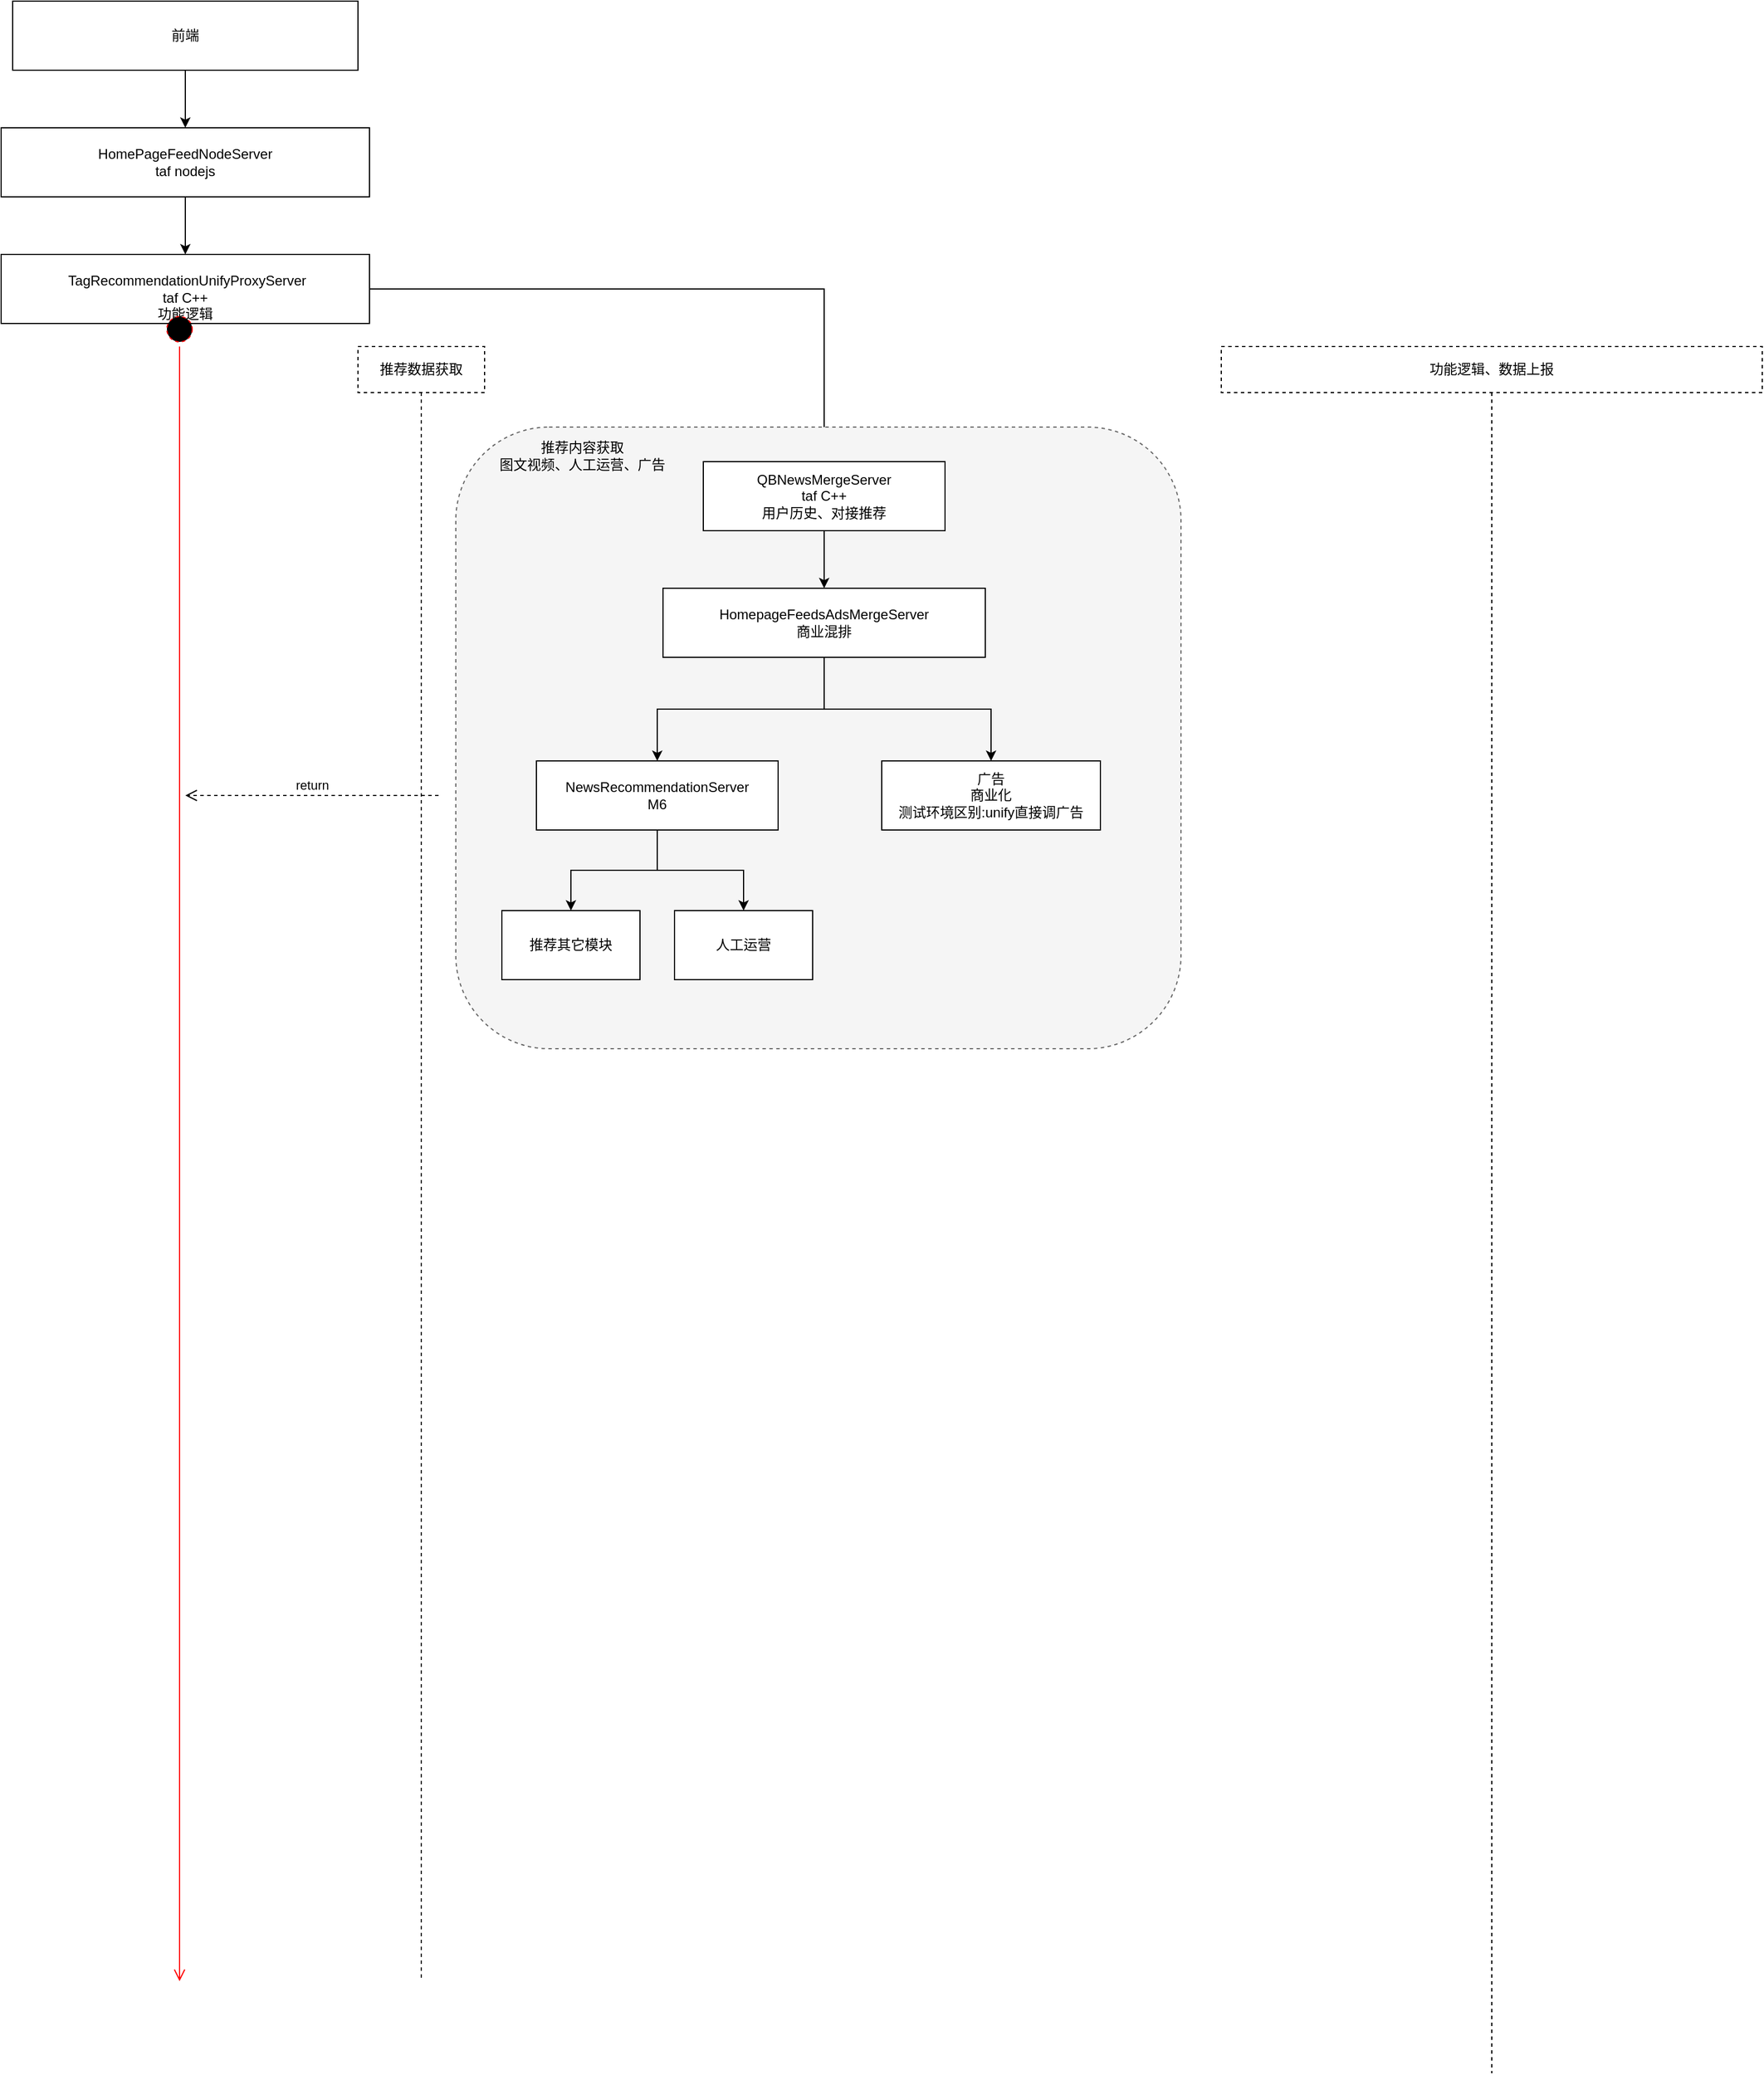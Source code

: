 <mxfile version="16.1.0" type="github">
  <diagram id="XZ3qL6EtdCwVyzF2ZRg6" name="Page-1">
    <mxGraphModel dx="2499" dy="821" grid="1" gridSize="10" guides="1" tooltips="1" connect="1" arrows="1" fold="1" page="1" pageScale="1" pageWidth="850" pageHeight="1100" math="0" shadow="0">
      <root>
        <mxCell id="0" />
        <mxCell id="1" parent="0" />
        <mxCell id="aNXheSGr7ayVwAfQVtg4-3" value="" style="edgeStyle=orthogonalEdgeStyle;rounded=0;orthogonalLoop=1;jettySize=auto;html=1;startArrow=none;exitX=0.5;exitY=1;exitDx=0;exitDy=0;" parent="1" source="aNXheSGr7ayVwAfQVtg4-1" target="aNXheSGr7ayVwAfQVtg4-2" edge="1">
          <mxGeometry relative="1" as="geometry">
            <mxPoint x="-390" y="90" as="sourcePoint" />
          </mxGeometry>
        </mxCell>
        <mxCell id="aNXheSGr7ayVwAfQVtg4-1" value="前端" style="rounded=0;whiteSpace=wrap;html=1;" parent="1" vertex="1">
          <mxGeometry x="-620" y="40" width="300" height="60" as="geometry" />
        </mxCell>
        <mxCell id="aNXheSGr7ayVwAfQVtg4-7" value="" style="edgeStyle=orthogonalEdgeStyle;rounded=0;orthogonalLoop=1;jettySize=auto;html=1;" parent="1" source="aNXheSGr7ayVwAfQVtg4-2" target="aNXheSGr7ayVwAfQVtg4-6" edge="1">
          <mxGeometry relative="1" as="geometry" />
        </mxCell>
        <mxCell id="aNXheSGr7ayVwAfQVtg4-2" value="HomePageFeedNodeServer&lt;br&gt;taf nodejs" style="rounded=0;whiteSpace=wrap;html=1;" parent="1" vertex="1">
          <mxGeometry x="-630" y="150" width="320" height="60" as="geometry" />
        </mxCell>
        <mxCell id="aNXheSGr7ayVwAfQVtg4-9" value="" style="edgeStyle=orthogonalEdgeStyle;rounded=0;orthogonalLoop=1;jettySize=auto;html=1;" parent="1" source="aNXheSGr7ayVwAfQVtg4-6" target="aNXheSGr7ayVwAfQVtg4-8" edge="1">
          <mxGeometry relative="1" as="geometry" />
        </mxCell>
        <mxCell id="aNXheSGr7ayVwAfQVtg4-6" value="&lt;div&gt;&lt;br&gt;&lt;/div&gt;&lt;div&gt;&amp;nbsp;TagRecommendationUnifyProxyServer&lt;/div&gt;&lt;div&gt;taf C++&lt;/div&gt;&lt;div&gt;功能逻辑&lt;/div&gt;" style="whiteSpace=wrap;html=1;rounded=0;" parent="1" vertex="1">
          <mxGeometry x="-630" y="260" width="320" height="60" as="geometry" />
        </mxCell>
        <mxCell id="koJOCGhgzp4sdrUsIHKd-6" value="功能逻辑、数据上报" style="shape=umlLifeline;perimeter=lifelinePerimeter;whiteSpace=wrap;html=1;container=1;collapsible=0;recursiveResize=0;outlineConnect=0;dashed=1;" vertex="1" parent="1">
          <mxGeometry x="430" y="340" width="470" height="1500" as="geometry" />
        </mxCell>
        <mxCell id="koJOCGhgzp4sdrUsIHKd-8" value="推荐数据获取" style="shape=umlLifeline;perimeter=lifelinePerimeter;whiteSpace=wrap;html=1;container=1;collapsible=0;recursiveResize=0;outlineConnect=0;dashed=1;" vertex="1" parent="1">
          <mxGeometry x="-320" y="340" width="110" height="1420" as="geometry" />
        </mxCell>
        <mxCell id="koJOCGhgzp4sdrUsIHKd-4" value="" style="group" vertex="1" connectable="0" parent="koJOCGhgzp4sdrUsIHKd-8">
          <mxGeometry x="85" y="70" width="630" height="540" as="geometry" />
        </mxCell>
        <mxCell id="koJOCGhgzp4sdrUsIHKd-2" value="" style="rounded=1;whiteSpace=wrap;html=1;dashed=1;fillColor=#f5f5f5;strokeColor=#666666;fontColor=#333333;" vertex="1" parent="koJOCGhgzp4sdrUsIHKd-4">
          <mxGeometry width="630" height="540" as="geometry" />
        </mxCell>
        <mxCell id="koJOCGhgzp4sdrUsIHKd-1" value="" style="group" vertex="1" connectable="0" parent="koJOCGhgzp4sdrUsIHKd-4">
          <mxGeometry x="40" y="30" width="520" height="450" as="geometry" />
        </mxCell>
        <mxCell id="aNXheSGr7ayVwAfQVtg4-8" value="QBNewsMergeServer&lt;br&gt;taf C++&lt;br&gt;用户历史、对接推荐" style="whiteSpace=wrap;html=1;fillColor=rgb(255, 255, 255);strokeColor=rgb(0, 0, 0);fontColor=rgb(0, 0, 0);rounded=0;" parent="koJOCGhgzp4sdrUsIHKd-1" vertex="1">
          <mxGeometry x="175" width="210" height="60" as="geometry" />
        </mxCell>
        <mxCell id="aNXheSGr7ayVwAfQVtg4-10" value="HomepageFeedsAdsMergeServer&lt;br&gt;商业混排" style="whiteSpace=wrap;html=1;fillColor=rgb(255, 255, 255);strokeColor=rgb(0, 0, 0);fontColor=rgb(0, 0, 0);rounded=0;" parent="koJOCGhgzp4sdrUsIHKd-1" vertex="1">
          <mxGeometry x="140" y="110" width="280" height="60" as="geometry" />
        </mxCell>
        <mxCell id="aNXheSGr7ayVwAfQVtg4-11" value="" style="edgeStyle=orthogonalEdgeStyle;rounded=0;orthogonalLoop=1;jettySize=auto;html=1;" parent="koJOCGhgzp4sdrUsIHKd-1" source="aNXheSGr7ayVwAfQVtg4-8" target="aNXheSGr7ayVwAfQVtg4-10" edge="1">
          <mxGeometry relative="1" as="geometry" />
        </mxCell>
        <mxCell id="aNXheSGr7ayVwAfQVtg4-12" value="NewsRecommendationServer&lt;br&gt;M6" style="whiteSpace=wrap;html=1;fillColor=rgb(255, 255, 255);strokeColor=rgb(0, 0, 0);fontColor=rgb(0, 0, 0);rounded=0;" parent="koJOCGhgzp4sdrUsIHKd-1" vertex="1">
          <mxGeometry x="30" y="260" width="210" height="60" as="geometry" />
        </mxCell>
        <mxCell id="aNXheSGr7ayVwAfQVtg4-13" value="" style="edgeStyle=orthogonalEdgeStyle;rounded=0;orthogonalLoop=1;jettySize=auto;html=1;" parent="koJOCGhgzp4sdrUsIHKd-1" source="aNXheSGr7ayVwAfQVtg4-10" target="aNXheSGr7ayVwAfQVtg4-12" edge="1">
          <mxGeometry relative="1" as="geometry" />
        </mxCell>
        <mxCell id="aNXheSGr7ayVwAfQVtg4-14" value="推荐其它模块" style="whiteSpace=wrap;html=1;fillColor=rgb(255, 255, 255);strokeColor=rgb(0, 0, 0);fontColor=rgb(0, 0, 0);rounded=0;" parent="koJOCGhgzp4sdrUsIHKd-1" vertex="1">
          <mxGeometry y="390" width="120" height="60" as="geometry" />
        </mxCell>
        <mxCell id="aNXheSGr7ayVwAfQVtg4-15" value="" style="edgeStyle=orthogonalEdgeStyle;rounded=0;orthogonalLoop=1;jettySize=auto;html=1;" parent="koJOCGhgzp4sdrUsIHKd-1" source="aNXheSGr7ayVwAfQVtg4-12" target="aNXheSGr7ayVwAfQVtg4-14" edge="1">
          <mxGeometry relative="1" as="geometry" />
        </mxCell>
        <mxCell id="aNXheSGr7ayVwAfQVtg4-16" value="人工运营" style="whiteSpace=wrap;html=1;fillColor=rgb(255, 255, 255);strokeColor=rgb(0, 0, 0);fontColor=rgb(0, 0, 0);rounded=0;" parent="koJOCGhgzp4sdrUsIHKd-1" vertex="1">
          <mxGeometry x="150" y="390" width="120" height="60" as="geometry" />
        </mxCell>
        <mxCell id="aNXheSGr7ayVwAfQVtg4-17" value="" style="edgeStyle=orthogonalEdgeStyle;rounded=0;orthogonalLoop=1;jettySize=auto;html=1;exitX=0.5;exitY=1;exitDx=0;exitDy=0;" parent="koJOCGhgzp4sdrUsIHKd-1" source="aNXheSGr7ayVwAfQVtg4-12" target="aNXheSGr7ayVwAfQVtg4-16" edge="1">
          <mxGeometry relative="1" as="geometry" />
        </mxCell>
        <mxCell id="aNXheSGr7ayVwAfQVtg4-18" value="广告&lt;br&gt;商业化&lt;br&gt;测试环境区别:unify直接调广告" style="whiteSpace=wrap;html=1;fillColor=rgb(255, 255, 255);strokeColor=rgb(0, 0, 0);fontColor=rgb(0, 0, 0);rounded=0;" parent="koJOCGhgzp4sdrUsIHKd-1" vertex="1">
          <mxGeometry x="330" y="260" width="190" height="60" as="geometry" />
        </mxCell>
        <mxCell id="aNXheSGr7ayVwAfQVtg4-19" value="" style="edgeStyle=orthogonalEdgeStyle;rounded=0;orthogonalLoop=1;jettySize=auto;html=1;" parent="koJOCGhgzp4sdrUsIHKd-1" source="aNXheSGr7ayVwAfQVtg4-10" target="aNXheSGr7ayVwAfQVtg4-18" edge="1">
          <mxGeometry relative="1" as="geometry" />
        </mxCell>
        <mxCell id="koJOCGhgzp4sdrUsIHKd-3" value="推荐内容获取&lt;br&gt;图文视频、人工运营、广告" style="text;html=1;strokeColor=none;fillColor=none;align=center;verticalAlign=middle;whiteSpace=wrap;rounded=0;dashed=1;" vertex="1" parent="koJOCGhgzp4sdrUsIHKd-4">
          <mxGeometry x="20" y="10" width="180" height="30" as="geometry" />
        </mxCell>
        <mxCell id="koJOCGhgzp4sdrUsIHKd-10" value="" style="ellipse;html=1;shape=startState;fillColor=#000000;strokeColor=#ff0000;dashed=1;" vertex="1" parent="1">
          <mxGeometry x="-490" y="310" width="30" height="30" as="geometry" />
        </mxCell>
        <mxCell id="koJOCGhgzp4sdrUsIHKd-11" value="" style="edgeStyle=orthogonalEdgeStyle;html=1;verticalAlign=bottom;endArrow=open;endSize=8;strokeColor=#ff0000;rounded=0;startArrow=none;" edge="1" parent="1">
          <mxGeometry relative="1" as="geometry">
            <mxPoint x="-475" y="1760" as="targetPoint" />
            <mxPoint x="-475" y="990" as="sourcePoint" />
            <Array as="points">
              <mxPoint x="-475" y="1595" />
            </Array>
          </mxGeometry>
        </mxCell>
        <mxCell id="koJOCGhgzp4sdrUsIHKd-14" value="" style="edgeStyle=orthogonalEdgeStyle;html=1;verticalAlign=bottom;endArrow=none;endSize=8;strokeColor=#ff0000;rounded=0;" edge="1" parent="1" source="koJOCGhgzp4sdrUsIHKd-10">
          <mxGeometry relative="1" as="geometry">
            <mxPoint x="-475" y="993.82" as="targetPoint" />
            <mxPoint x="-485" y="370" as="sourcePoint" />
            <Array as="points">
              <mxPoint x="-475" y="830" />
              <mxPoint x="-475" y="830" />
            </Array>
          </mxGeometry>
        </mxCell>
        <mxCell id="koJOCGhgzp4sdrUsIHKd-17" value="return" style="html=1;verticalAlign=bottom;endArrow=open;dashed=1;endSize=8;rounded=0;" edge="1" parent="1">
          <mxGeometry relative="1" as="geometry">
            <mxPoint x="-250" y="730" as="sourcePoint" />
            <mxPoint x="-470" y="730" as="targetPoint" />
          </mxGeometry>
        </mxCell>
      </root>
    </mxGraphModel>
  </diagram>
</mxfile>
